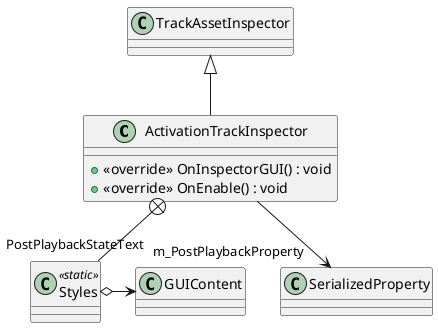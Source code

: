 @startuml
class ActivationTrackInspector {
    + <<override>> OnInspectorGUI() : void
    + <<override>> OnEnable() : void
}
class Styles <<static>> {
}
TrackAssetInspector <|-- ActivationTrackInspector
ActivationTrackInspector --> "m_PostPlaybackProperty" SerializedProperty
ActivationTrackInspector +-- Styles
Styles o-> "PostPlaybackStateText" GUIContent
@enduml
